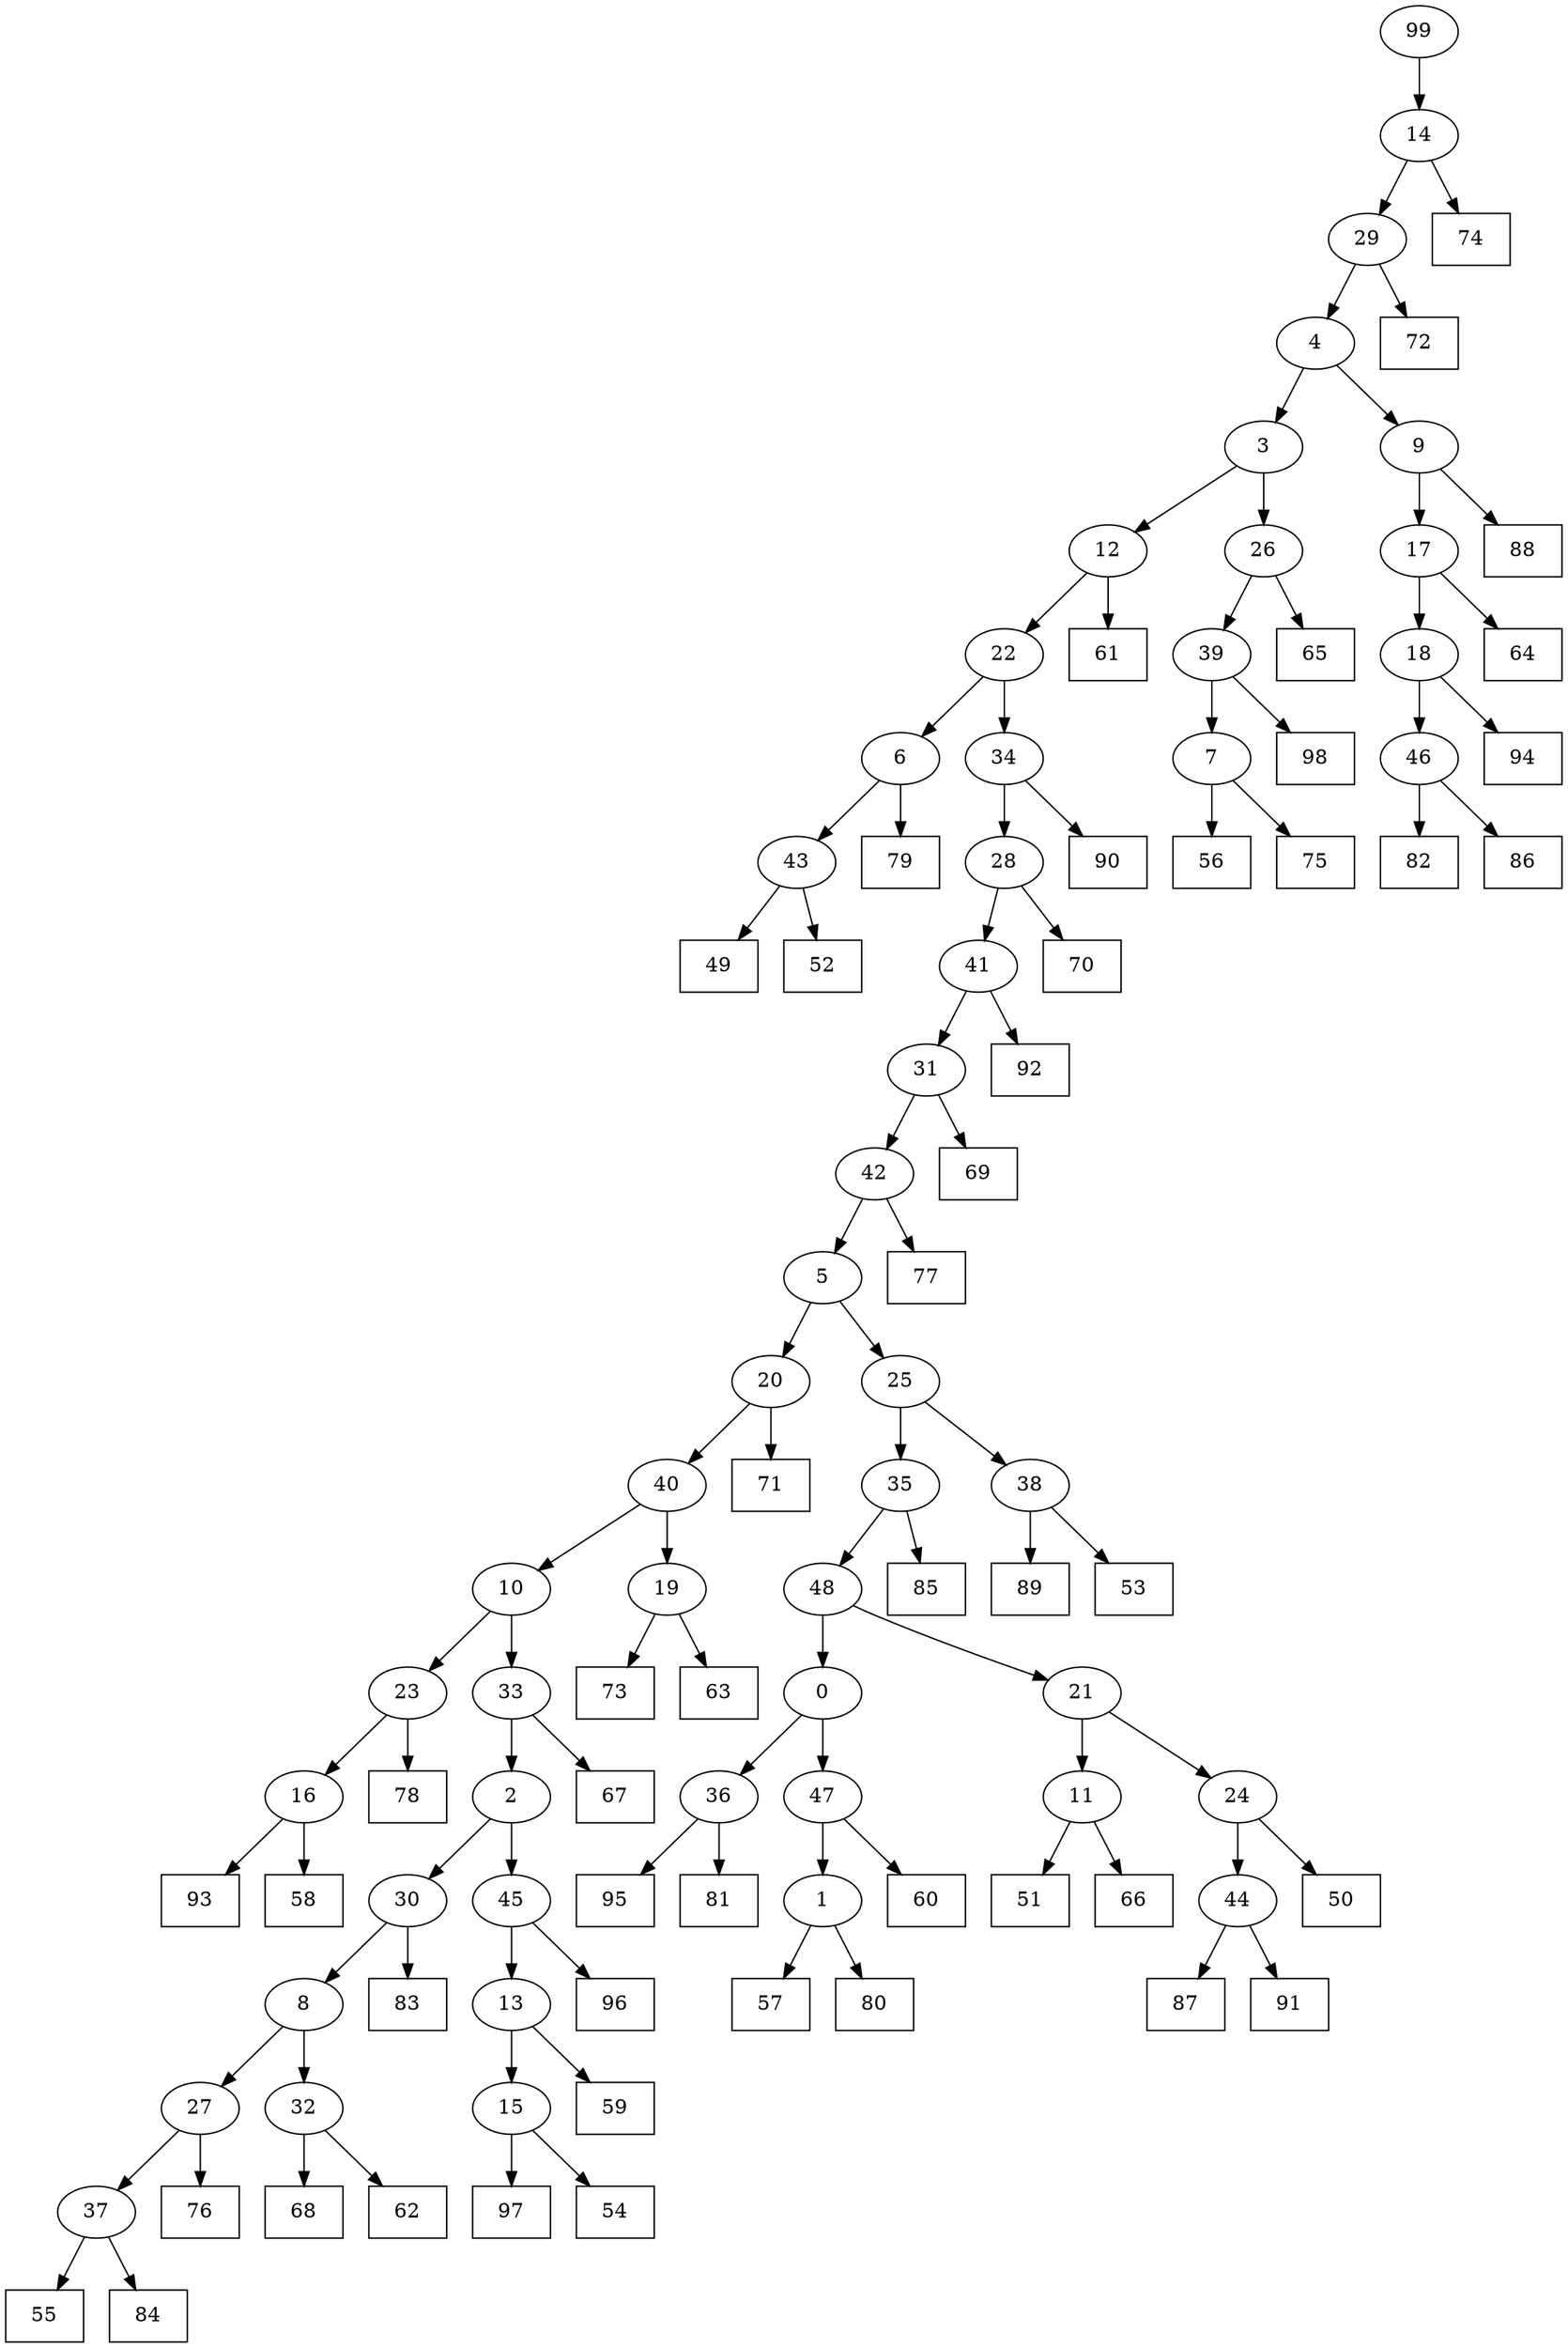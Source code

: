 digraph G {
0[label="0"];
1[label="1"];
2[label="2"];
3[label="3"];
4[label="4"];
5[label="5"];
6[label="6"];
7[label="7"];
8[label="8"];
9[label="9"];
10[label="10"];
11[label="11"];
12[label="12"];
13[label="13"];
14[label="14"];
15[label="15"];
16[label="16"];
17[label="17"];
18[label="18"];
19[label="19"];
20[label="20"];
21[label="21"];
22[label="22"];
23[label="23"];
24[label="24"];
25[label="25"];
26[label="26"];
27[label="27"];
28[label="28"];
29[label="29"];
30[label="30"];
31[label="31"];
32[label="32"];
33[label="33"];
34[label="34"];
35[label="35"];
36[label="36"];
37[label="37"];
38[label="38"];
39[label="39"];
40[label="40"];
41[label="41"];
42[label="42"];
43[label="43"];
44[label="44"];
45[label="45"];
46[label="46"];
47[label="47"];
48[label="48"];
49[shape=box,label="60"];
50[shape=box,label="79"];
51[shape=box,label="69"];
52[shape=box,label="97"];
53[shape=box,label="72"];
54[shape=box,label="68"];
55[shape=box,label="65"];
56[shape=box,label="87"];
57[shape=box,label="85"];
58[shape=box,label="82"];
59[shape=box,label="96"];
60[shape=box,label="70"];
61[shape=box,label="55"];
62[shape=box,label="93"];
63[shape=box,label="94"];
64[shape=box,label="95"];
65[shape=box,label="73"];
66[shape=box,label="61"];
67[shape=box,label="91"];
68[shape=box,label="76"];
69[shape=box,label="51"];
70[shape=box,label="49"];
71[shape=box,label="59"];
72[shape=box,label="63"];
73[shape=box,label="67"];
74[shape=box,label="56"];
75[shape=box,label="57"];
76[shape=box,label="71"];
77[shape=box,label="77"];
78[shape=box,label="54"];
79[shape=box,label="80"];
80[shape=box,label="74"];
81[shape=box,label="62"];
82[shape=box,label="52"];
83[shape=box,label="89"];
84[shape=box,label="81"];
85[shape=box,label="88"];
86[shape=box,label="78"];
87[shape=box,label="53"];
88[shape=box,label="75"];
89[shape=box,label="90"];
90[shape=box,label="66"];
91[shape=box,label="98"];
92[shape=box,label="92"];
93[shape=box,label="64"];
94[shape=box,label="83"];
95[shape=box,label="50"];
96[shape=box,label="86"];
97[shape=box,label="84"];
98[shape=box,label="58"];
99[label="99"];
32->54 ;
38->87 ;
19->65 ;
27->68 ;
6->50 ;
11->69 ;
44->56 ;
15->52 ;
16->62 ;
16->98 ;
13->71 ;
2->30 ;
12->66 ;
0->47 ;
5->25 ;
43->82 ;
22->6 ;
15->78 ;
18->63 ;
26->55 ;
1->75 ;
24->95 ;
36->84 ;
23->86 ;
44->67 ;
18->46 ;
46->96 ;
46->58 ;
32->81 ;
29->53 ;
1->79 ;
2->45 ;
7->74 ;
4->9 ;
17->93 ;
35->48 ;
99->14 ;
3->12 ;
42->77 ;
25->35 ;
35->57 ;
9->85 ;
14->29 ;
29->4 ;
7->88 ;
4->3 ;
48->0 ;
0->36 ;
33->2 ;
5->20 ;
37->61 ;
41->92 ;
31->42 ;
42->5 ;
3->26 ;
9->17 ;
31->51 ;
33->73 ;
39->91 ;
8->27 ;
6->43 ;
43->70 ;
12->22 ;
28->41 ;
41->31 ;
24->44 ;
14->80 ;
34->28 ;
28->60 ;
17->18 ;
22->34 ;
34->89 ;
48->21 ;
21->24 ;
47->1 ;
38->83 ;
40->19 ;
19->72 ;
10->33 ;
30->8 ;
8->32 ;
20->40 ;
40->10 ;
25->38 ;
27->37 ;
37->97 ;
45->59 ;
26->39 ;
39->7 ;
20->76 ;
45->13 ;
13->15 ;
36->64 ;
30->94 ;
10->23 ;
23->16 ;
47->49 ;
21->11 ;
11->90 ;
}
